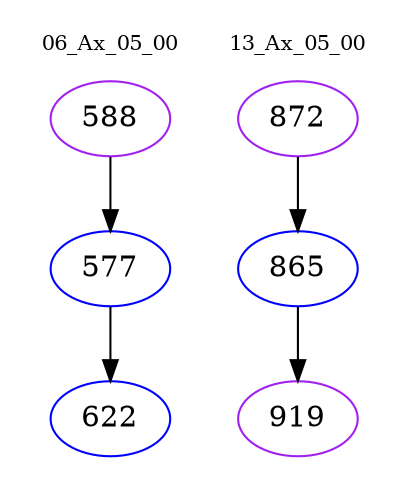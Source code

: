 digraph{
subgraph cluster_0 {
color = white
label = "06_Ax_05_00";
fontsize=10;
T0_588 [label="588", color="purple"]
T0_588 -> T0_577 [color="black"]
T0_577 [label="577", color="blue"]
T0_577 -> T0_622 [color="black"]
T0_622 [label="622", color="blue"]
}
subgraph cluster_1 {
color = white
label = "13_Ax_05_00";
fontsize=10;
T1_872 [label="872", color="purple"]
T1_872 -> T1_865 [color="black"]
T1_865 [label="865", color="blue"]
T1_865 -> T1_919 [color="black"]
T1_919 [label="919", color="purple"]
}
}
